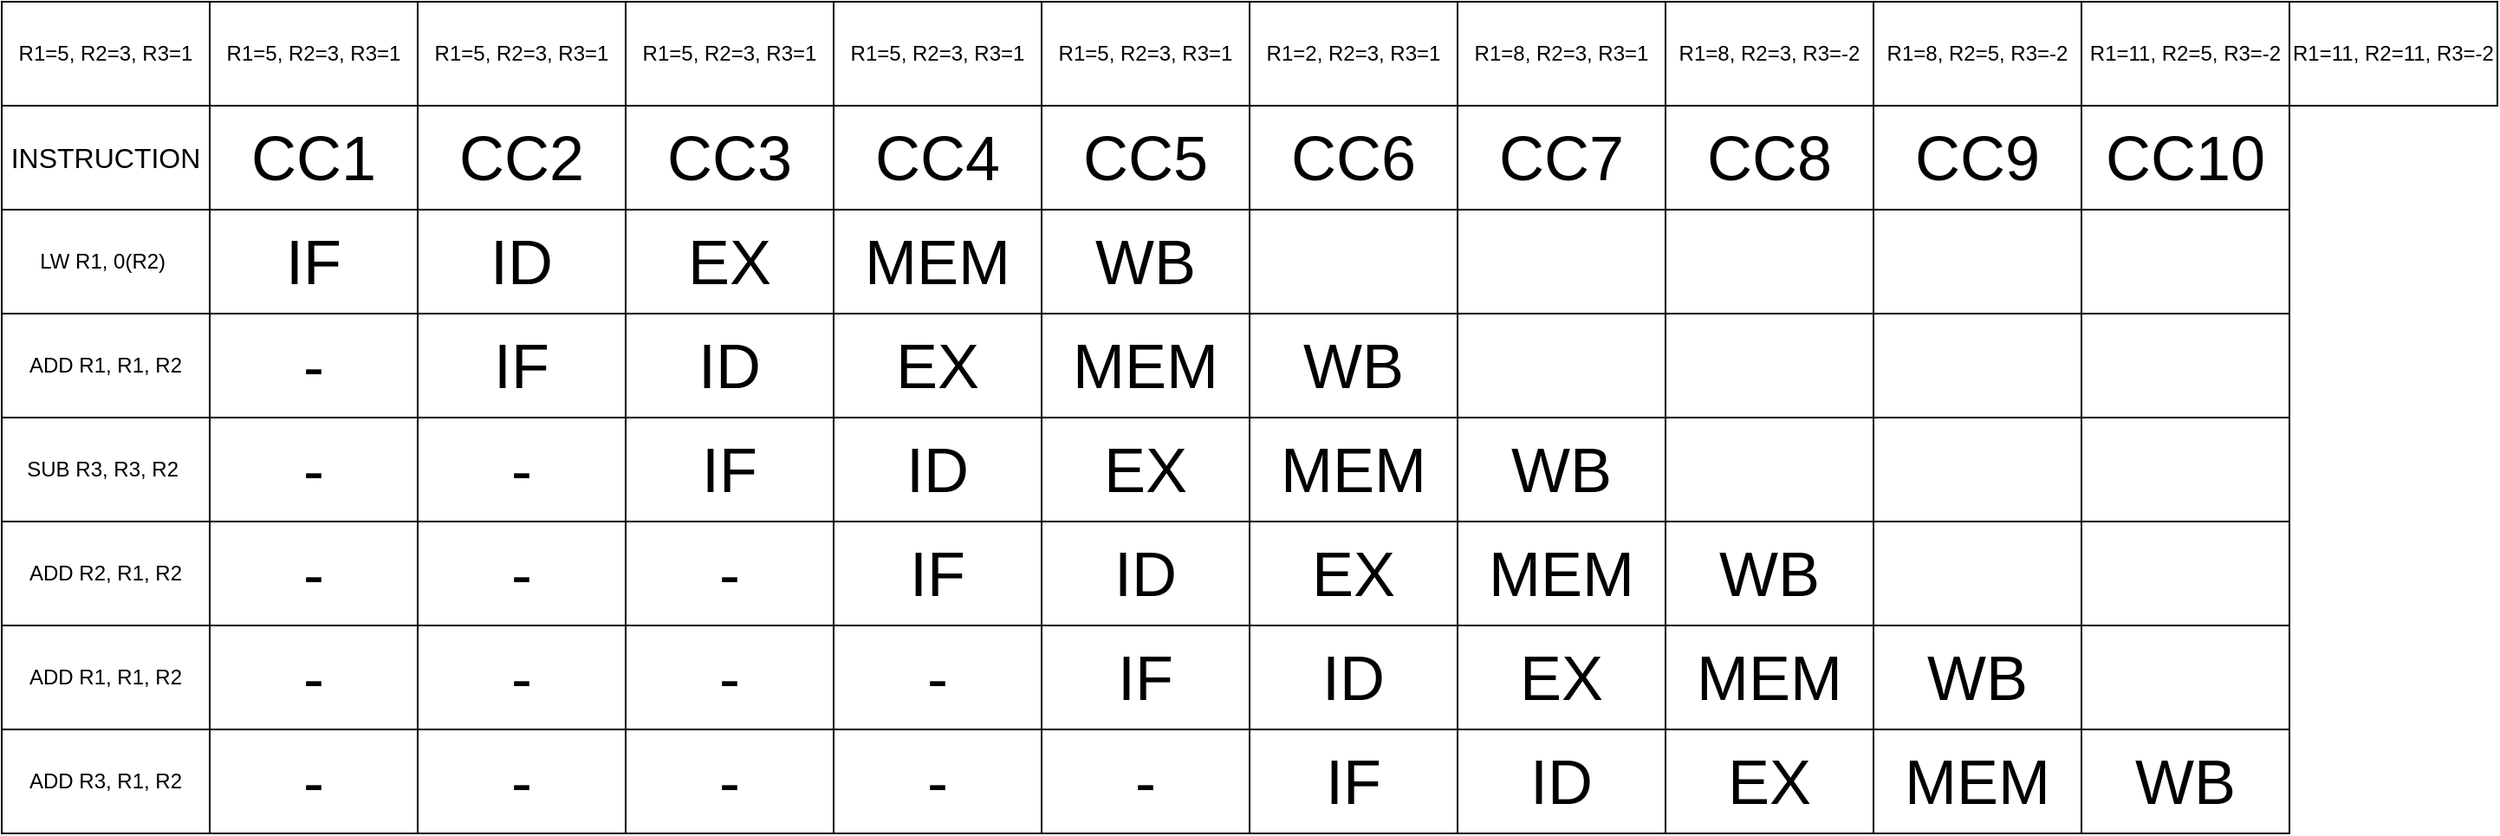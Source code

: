<mxfile>
    <diagram id="-w8lgoWKhxKqaeMC1sOl" name="Page-1">
        <mxGraphModel dx="2078" dy="1234" grid="1" gridSize="10" guides="1" tooltips="1" connect="0" arrows="1" fold="1" page="1" pageScale="1" pageWidth="827" pageHeight="1169" math="0" shadow="0">
            <root>
                <mxCell id="0"/>
                <mxCell id="1" parent="0"/>
                <mxCell id="8kWdG6IfSFevc6JksFCI-1" value="&lt;font style=&quot;font-size: 36px;&quot;&gt;IF&lt;/font&gt;" style="rounded=0;whiteSpace=wrap;html=1;" parent="1" vertex="1">
                    <mxGeometry x="100" y="220" width="120" height="60" as="geometry"/>
                </mxCell>
                <mxCell id="8kWdG6IfSFevc6JksFCI-2" value="&lt;font style=&quot;font-size: 36px;&quot;&gt;ID&lt;/font&gt;" style="rounded=0;whiteSpace=wrap;html=1;" parent="1" vertex="1">
                    <mxGeometry x="220" y="220" width="120" height="60" as="geometry"/>
                </mxCell>
                <mxCell id="8kWdG6IfSFevc6JksFCI-3" value="&lt;font style=&quot;font-size: 36px;&quot;&gt;EX&lt;/font&gt;" style="rounded=0;whiteSpace=wrap;html=1;" parent="1" vertex="1">
                    <mxGeometry x="340" y="220" width="120" height="60" as="geometry"/>
                </mxCell>
                <mxCell id="8kWdG6IfSFevc6JksFCI-4" value="&lt;font style=&quot;font-size: 36px;&quot;&gt;MEM&lt;/font&gt;" style="rounded=0;whiteSpace=wrap;html=1;" parent="1" vertex="1">
                    <mxGeometry x="460" y="220" width="120" height="60" as="geometry"/>
                </mxCell>
                <mxCell id="8kWdG6IfSFevc6JksFCI-5" value="&lt;font style=&quot;font-size: 36px;&quot;&gt;WB&lt;/font&gt;" style="rounded=0;whiteSpace=wrap;html=1;" parent="1" vertex="1">
                    <mxGeometry x="580" y="220" width="120" height="60" as="geometry"/>
                </mxCell>
                <mxCell id="8kWdG6IfSFevc6JksFCI-6" value="" style="rounded=0;whiteSpace=wrap;html=1;" parent="1" vertex="1">
                    <mxGeometry x="700" y="220" width="120" height="60" as="geometry"/>
                </mxCell>
                <mxCell id="8kWdG6IfSFevc6JksFCI-7" value="" style="rounded=0;whiteSpace=wrap;html=1;" parent="1" vertex="1">
                    <mxGeometry x="820" y="220" width="120" height="60" as="geometry"/>
                </mxCell>
                <mxCell id="8kWdG6IfSFevc6JksFCI-8" value="" style="rounded=0;whiteSpace=wrap;html=1;" parent="1" vertex="1">
                    <mxGeometry x="940" y="220" width="120" height="60" as="geometry"/>
                </mxCell>
                <mxCell id="8kWdG6IfSFevc6JksFCI-9" value="" style="rounded=0;whiteSpace=wrap;html=1;" parent="1" vertex="1">
                    <mxGeometry x="1060" y="220" width="120" height="60" as="geometry"/>
                </mxCell>
                <mxCell id="8kWdG6IfSFevc6JksFCI-10" value="" style="rounded=0;whiteSpace=wrap;html=1;" parent="1" vertex="1">
                    <mxGeometry x="1180" y="220" width="120" height="60" as="geometry"/>
                </mxCell>
                <mxCell id="8kWdG6IfSFevc6JksFCI-35" value="&lt;span style=&quot;font-size: 36px;&quot;&gt;IF&lt;/span&gt;" style="rounded=0;whiteSpace=wrap;html=1;" parent="1" vertex="1">
                    <mxGeometry x="460" y="400" width="120" height="60" as="geometry"/>
                </mxCell>
                <mxCell id="8kWdG6IfSFevc6JksFCI-36" value="&lt;span style=&quot;font-size: 36px;&quot;&gt;ID&lt;/span&gt;" style="rounded=0;whiteSpace=wrap;html=1;" parent="1" vertex="1">
                    <mxGeometry x="580" y="400" width="120" height="60" as="geometry"/>
                </mxCell>
                <mxCell id="8kWdG6IfSFevc6JksFCI-37" value="&lt;span style=&quot;font-size: 36px;&quot;&gt;EX&lt;/span&gt;" style="rounded=0;whiteSpace=wrap;html=1;" parent="1" vertex="1">
                    <mxGeometry x="700" y="400" width="120" height="60" as="geometry"/>
                </mxCell>
                <mxCell id="8kWdG6IfSFevc6JksFCI-38" value="&lt;span style=&quot;font-size: 36px;&quot;&gt;MEM&lt;/span&gt;" style="rounded=0;whiteSpace=wrap;html=1;" parent="1" vertex="1">
                    <mxGeometry x="820" y="400" width="120" height="60" as="geometry"/>
                </mxCell>
                <mxCell id="8kWdG6IfSFevc6JksFCI-39" value="&lt;span style=&quot;font-size: 36px;&quot;&gt;WB&lt;/span&gt;" style="rounded=0;whiteSpace=wrap;html=1;" parent="1" vertex="1">
                    <mxGeometry x="940" y="400" width="120" height="60" as="geometry"/>
                </mxCell>
                <mxCell id="8kWdG6IfSFevc6JksFCI-40" value="" style="rounded=0;whiteSpace=wrap;html=1;" parent="1" vertex="1">
                    <mxGeometry x="1060" y="400" width="120" height="60" as="geometry"/>
                </mxCell>
                <mxCell id="8kWdG6IfSFevc6JksFCI-41" value="" style="rounded=0;whiteSpace=wrap;html=1;" parent="1" vertex="1">
                    <mxGeometry x="1180" y="400" width="120" height="60" as="geometry"/>
                </mxCell>
                <mxCell id="8kWdG6IfSFevc6JksFCI-44" value="&lt;span style=&quot;font-size: 36px;&quot;&gt;IF&lt;/span&gt;" style="rounded=0;whiteSpace=wrap;html=1;" parent="1" vertex="1">
                    <mxGeometry x="580" y="460" width="120" height="60" as="geometry"/>
                </mxCell>
                <mxCell id="8kWdG6IfSFevc6JksFCI-45" value="&lt;span style=&quot;font-size: 36px;&quot;&gt;ID&lt;/span&gt;" style="rounded=0;whiteSpace=wrap;html=1;" parent="1" vertex="1">
                    <mxGeometry x="700" y="460" width="120" height="60" as="geometry"/>
                </mxCell>
                <mxCell id="8kWdG6IfSFevc6JksFCI-46" value="&lt;span style=&quot;font-size: 36px;&quot;&gt;EX&lt;/span&gt;" style="rounded=0;whiteSpace=wrap;html=1;" parent="1" vertex="1">
                    <mxGeometry x="820" y="460" width="120" height="60" as="geometry"/>
                </mxCell>
                <mxCell id="8kWdG6IfSFevc6JksFCI-47" value="&lt;span style=&quot;font-size: 36px;&quot;&gt;MEM&lt;/span&gt;" style="rounded=0;whiteSpace=wrap;html=1;" parent="1" vertex="1">
                    <mxGeometry x="940" y="460" width="120" height="60" as="geometry"/>
                </mxCell>
                <mxCell id="8kWdG6IfSFevc6JksFCI-48" value="&lt;span style=&quot;font-size: 36px;&quot;&gt;WB&lt;/span&gt;" style="rounded=0;whiteSpace=wrap;html=1;" parent="1" vertex="1">
                    <mxGeometry x="1060" y="460" width="120" height="60" as="geometry"/>
                </mxCell>
                <mxCell id="8kWdG6IfSFevc6JksFCI-49" value="" style="rounded=0;whiteSpace=wrap;html=1;" parent="1" vertex="1">
                    <mxGeometry x="1180" y="460" width="120" height="60" as="geometry"/>
                </mxCell>
                <mxCell id="8kWdG6IfSFevc6JksFCI-52" value="&lt;span style=&quot;font-size: 36px;&quot;&gt;IF&lt;/span&gt;" style="rounded=0;whiteSpace=wrap;html=1;" parent="1" vertex="1">
                    <mxGeometry x="700" y="520" width="120" height="60" as="geometry"/>
                </mxCell>
                <mxCell id="8kWdG6IfSFevc6JksFCI-53" value="&lt;span style=&quot;font-size: 36px;&quot;&gt;ID&lt;/span&gt;" style="rounded=0;whiteSpace=wrap;html=1;" parent="1" vertex="1">
                    <mxGeometry x="820" y="520" width="120" height="60" as="geometry"/>
                </mxCell>
                <mxCell id="8kWdG6IfSFevc6JksFCI-54" value="&lt;span style=&quot;font-size: 36px;&quot;&gt;EX&lt;/span&gt;" style="rounded=0;whiteSpace=wrap;html=1;" parent="1" vertex="1">
                    <mxGeometry x="940" y="520" width="120" height="60" as="geometry"/>
                </mxCell>
                <mxCell id="8kWdG6IfSFevc6JksFCI-55" value="&lt;span style=&quot;font-size: 36px;&quot;&gt;MEM&lt;/span&gt;" style="rounded=0;whiteSpace=wrap;html=1;" parent="1" vertex="1">
                    <mxGeometry x="1060" y="520" width="120" height="60" as="geometry"/>
                </mxCell>
                <mxCell id="8kWdG6IfSFevc6JksFCI-56" value="&lt;span style=&quot;font-size: 36px;&quot;&gt;WB&lt;/span&gt;" style="rounded=0;whiteSpace=wrap;html=1;" parent="1" vertex="1">
                    <mxGeometry x="1180" y="520" width="120" height="60" as="geometry"/>
                </mxCell>
                <mxCell id="8kWdG6IfSFevc6JksFCI-60" value="&lt;font style=&quot;font-size: 36px;&quot;&gt;-&lt;/font&gt;" style="rounded=0;whiteSpace=wrap;html=1;" parent="1" vertex="1">
                    <mxGeometry x="340" y="400" width="120" height="60" as="geometry"/>
                </mxCell>
                <mxCell id="8kWdG6IfSFevc6JksFCI-61" value="&lt;font style=&quot;font-size: 36px;&quot;&gt;-&lt;/font&gt;" style="rounded=0;whiteSpace=wrap;html=1;" parent="1" vertex="1">
                    <mxGeometry x="460" y="460" width="120" height="60" as="geometry"/>
                </mxCell>
                <mxCell id="8kWdG6IfSFevc6JksFCI-62" value="&lt;font style=&quot;font-size: 36px;&quot;&gt;-&lt;/font&gt;" style="rounded=0;whiteSpace=wrap;html=1;" parent="1" vertex="1">
                    <mxGeometry x="580" y="520" width="120" height="60" as="geometry"/>
                </mxCell>
                <mxCell id="8kWdG6IfSFevc6JksFCI-64" value="&lt;font style=&quot;font-size: 36px;&quot;&gt;-&lt;/font&gt;" style="rounded=0;whiteSpace=wrap;html=1;" parent="1" vertex="1">
                    <mxGeometry x="100" y="400" width="120" height="60" as="geometry"/>
                </mxCell>
                <mxCell id="8kWdG6IfSFevc6JksFCI-65" value="&lt;font style=&quot;font-size: 36px;&quot;&gt;-&lt;/font&gt;" style="rounded=0;whiteSpace=wrap;html=1;" parent="1" vertex="1">
                    <mxGeometry x="100" y="460" width="120" height="60" as="geometry"/>
                </mxCell>
                <mxCell id="8kWdG6IfSFevc6JksFCI-66" value="&lt;font style=&quot;font-size: 36px;&quot;&gt;-&lt;/font&gt;" style="rounded=0;whiteSpace=wrap;html=1;" parent="1" vertex="1">
                    <mxGeometry x="220" y="400" width="120" height="60" as="geometry"/>
                </mxCell>
                <mxCell id="8kWdG6IfSFevc6JksFCI-67" value="&lt;font style=&quot;font-size: 36px;&quot;&gt;-&lt;/font&gt;" style="rounded=0;whiteSpace=wrap;html=1;" parent="1" vertex="1">
                    <mxGeometry x="220" y="460" width="120" height="60" as="geometry"/>
                </mxCell>
                <mxCell id="8kWdG6IfSFevc6JksFCI-68" value="&lt;font style=&quot;font-size: 36px;&quot;&gt;-&lt;/font&gt;" style="rounded=0;whiteSpace=wrap;html=1;" parent="1" vertex="1">
                    <mxGeometry x="340" y="460" width="120" height="60" as="geometry"/>
                </mxCell>
                <mxCell id="8kWdG6IfSFevc6JksFCI-69" value="&lt;font style=&quot;font-size: 36px;&quot;&gt;-&lt;/font&gt;" style="rounded=0;whiteSpace=wrap;html=1;" parent="1" vertex="1">
                    <mxGeometry x="340" y="520" width="120" height="60" as="geometry"/>
                </mxCell>
                <mxCell id="8kWdG6IfSFevc6JksFCI-70" value="&lt;font style=&quot;font-size: 36px;&quot;&gt;-&lt;/font&gt;" style="rounded=0;whiteSpace=wrap;html=1;" parent="1" vertex="1">
                    <mxGeometry x="100" y="520" width="120" height="60" as="geometry"/>
                </mxCell>
                <mxCell id="8kWdG6IfSFevc6JksFCI-71" value="&lt;font style=&quot;font-size: 36px;&quot;&gt;-&lt;/font&gt;" style="rounded=0;whiteSpace=wrap;html=1;" parent="1" vertex="1">
                    <mxGeometry x="220" y="520" width="120" height="60" as="geometry"/>
                </mxCell>
                <mxCell id="8kWdG6IfSFevc6JksFCI-72" value="&lt;font style=&quot;font-size: 36px;&quot;&gt;-&lt;/font&gt;" style="rounded=0;whiteSpace=wrap;html=1;" parent="1" vertex="1">
                    <mxGeometry x="460" y="520" width="120" height="60" as="geometry"/>
                </mxCell>
                <mxCell id="8kWdG6IfSFevc6JksFCI-73" value="&lt;span style=&quot;font-size: 36px;&quot;&gt;CC7&lt;/span&gt;" style="rounded=0;whiteSpace=wrap;html=1;" parent="1" vertex="1">
                    <mxGeometry x="820" y="160" width="120" height="60" as="geometry"/>
                </mxCell>
                <mxCell id="8kWdG6IfSFevc6JksFCI-74" value="&lt;span style=&quot;font-size: 36px;&quot;&gt;CC8&lt;/span&gt;" style="rounded=0;whiteSpace=wrap;html=1;" parent="1" vertex="1">
                    <mxGeometry x="940" y="160" width="120" height="60" as="geometry"/>
                </mxCell>
                <mxCell id="8kWdG6IfSFevc6JksFCI-75" value="&lt;span style=&quot;font-size: 36px;&quot;&gt;CC9&lt;br&gt;&lt;/span&gt;" style="rounded=0;whiteSpace=wrap;html=1;" parent="1" vertex="1">
                    <mxGeometry x="1060" y="160" width="120" height="60" as="geometry"/>
                </mxCell>
                <mxCell id="8kWdG6IfSFevc6JksFCI-76" value="&lt;span style=&quot;font-size: 36px;&quot;&gt;CC10&lt;/span&gt;" style="rounded=0;whiteSpace=wrap;html=1;" parent="1" vertex="1">
                    <mxGeometry x="1180" y="160" width="120" height="60" as="geometry"/>
                </mxCell>
                <mxCell id="8kWdG6IfSFevc6JksFCI-79" value="&lt;font style=&quot;font-size: 36px;&quot;&gt;CC6&lt;/font&gt;" style="rounded=0;whiteSpace=wrap;html=1;" parent="1" vertex="1">
                    <mxGeometry x="700" y="160" width="120" height="60" as="geometry"/>
                </mxCell>
                <mxCell id="8kWdG6IfSFevc6JksFCI-80" value="&lt;font style=&quot;font-size: 36px;&quot;&gt;CC1&lt;/font&gt;" style="rounded=0;whiteSpace=wrap;html=1;" parent="1" vertex="1">
                    <mxGeometry x="100" y="160" width="120" height="60" as="geometry"/>
                </mxCell>
                <mxCell id="8kWdG6IfSFevc6JksFCI-81" value="&lt;font style=&quot;font-size: 36px;&quot;&gt;CC2&lt;/font&gt;" style="rounded=0;whiteSpace=wrap;html=1;" parent="1" vertex="1">
                    <mxGeometry x="220" y="160" width="120" height="60" as="geometry"/>
                </mxCell>
                <mxCell id="8kWdG6IfSFevc6JksFCI-82" value="&lt;font style=&quot;font-size: 36px;&quot;&gt;CC4&lt;/font&gt;" style="rounded=0;whiteSpace=wrap;html=1;" parent="1" vertex="1">
                    <mxGeometry x="460" y="160" width="120" height="60" as="geometry"/>
                </mxCell>
                <mxCell id="8kWdG6IfSFevc6JksFCI-83" value="&lt;font style=&quot;font-size: 36px;&quot;&gt;CC3&lt;/font&gt;" style="rounded=0;whiteSpace=wrap;html=1;" parent="1" vertex="1">
                    <mxGeometry x="340" y="160" width="120" height="60" as="geometry"/>
                </mxCell>
                <mxCell id="8kWdG6IfSFevc6JksFCI-84" value="&lt;font style=&quot;font-size: 36px;&quot;&gt;CC5&lt;/font&gt;" style="rounded=0;whiteSpace=wrap;html=1;" parent="1" vertex="1">
                    <mxGeometry x="580" y="160" width="120" height="60" as="geometry"/>
                </mxCell>
                <mxCell id="8kWdG6IfSFevc6JksFCI-85" value="LW R1, 0(R2)&amp;nbsp;" style="rounded=0;whiteSpace=wrap;html=1;" parent="1" vertex="1">
                    <mxGeometry x="-20" y="220" width="120" height="60" as="geometry"/>
                </mxCell>
                <mxCell id="8kWdG6IfSFevc6JksFCI-88" value="ADD R2, R1, R2" style="rounded=0;whiteSpace=wrap;html=1;" parent="1" vertex="1">
                    <mxGeometry x="-20" y="400" width="120" height="60" as="geometry"/>
                </mxCell>
                <mxCell id="8kWdG6IfSFevc6JksFCI-89" value="ADD R1, R1, R2" style="rounded=0;whiteSpace=wrap;html=1;" parent="1" vertex="1">
                    <mxGeometry x="-20" y="460" width="120" height="60" as="geometry"/>
                </mxCell>
                <mxCell id="8kWdG6IfSFevc6JksFCI-90" value="ADD R3, R1, R2" style="rounded=0;whiteSpace=wrap;html=1;" parent="1" vertex="1">
                    <mxGeometry x="-20" y="520" width="120" height="60" as="geometry"/>
                </mxCell>
                <mxCell id="8kWdG6IfSFevc6JksFCI-91" value="&lt;font size=&quot;3&quot;&gt;INSTRUCTION&lt;/font&gt;" style="rounded=0;whiteSpace=wrap;html=1;" parent="1" vertex="1">
                    <mxGeometry x="-20" y="160" width="120" height="60" as="geometry"/>
                </mxCell>
                <mxCell id="8kWdG6IfSFevc6JksFCI-96" value="&lt;font style=&quot;font-size: 36px;&quot;&gt;-&lt;/font&gt;" style="rounded=0;whiteSpace=wrap;html=1;" parent="1" vertex="1">
                    <mxGeometry x="100" y="340" width="120" height="60" as="geometry"/>
                </mxCell>
                <mxCell id="8kWdG6IfSFevc6JksFCI-97" value="&lt;span style=&quot;font-size: 36px;&quot;&gt;-&lt;/span&gt;" style="rounded=0;whiteSpace=wrap;html=1;" parent="1" vertex="1">
                    <mxGeometry x="220" y="340" width="120" height="60" as="geometry"/>
                </mxCell>
                <mxCell id="8kWdG6IfSFevc6JksFCI-98" value="&lt;span style=&quot;font-size: 36px;&quot;&gt;IF&lt;/span&gt;" style="rounded=0;whiteSpace=wrap;html=1;" parent="1" vertex="1">
                    <mxGeometry x="340" y="340" width="120" height="60" as="geometry"/>
                </mxCell>
                <mxCell id="8kWdG6IfSFevc6JksFCI-99" value="&lt;span style=&quot;font-size: 36px;&quot;&gt;ID&lt;/span&gt;" style="rounded=0;whiteSpace=wrap;html=1;" parent="1" vertex="1">
                    <mxGeometry x="460" y="340" width="120" height="60" as="geometry"/>
                </mxCell>
                <mxCell id="8kWdG6IfSFevc6JksFCI-100" value="&lt;span style=&quot;font-size: 36px;&quot;&gt;EX&lt;/span&gt;" style="rounded=0;whiteSpace=wrap;html=1;" parent="1" vertex="1">
                    <mxGeometry x="580" y="340" width="120" height="60" as="geometry"/>
                </mxCell>
                <mxCell id="8kWdG6IfSFevc6JksFCI-101" value="&lt;span style=&quot;font-size: 36px;&quot;&gt;MEM&lt;/span&gt;" style="rounded=0;whiteSpace=wrap;html=1;" parent="1" vertex="1">
                    <mxGeometry x="700" y="340" width="120" height="60" as="geometry"/>
                </mxCell>
                <mxCell id="8kWdG6IfSFevc6JksFCI-102" value="&lt;span style=&quot;font-size: 36px;&quot;&gt;WB&lt;/span&gt;" style="rounded=0;whiteSpace=wrap;html=1;" parent="1" vertex="1">
                    <mxGeometry x="820" y="340" width="120" height="60" as="geometry"/>
                </mxCell>
                <mxCell id="8kWdG6IfSFevc6JksFCI-103" value="" style="rounded=0;whiteSpace=wrap;html=1;" parent="1" vertex="1">
                    <mxGeometry x="940" y="340" width="120" height="60" as="geometry"/>
                </mxCell>
                <mxCell id="8kWdG6IfSFevc6JksFCI-104" value="" style="rounded=0;whiteSpace=wrap;html=1;" parent="1" vertex="1">
                    <mxGeometry x="1060" y="340" width="120" height="60" as="geometry"/>
                </mxCell>
                <mxCell id="8kWdG6IfSFevc6JksFCI-105" value="" style="rounded=0;whiteSpace=wrap;html=1;" parent="1" vertex="1">
                    <mxGeometry x="1180" y="340" width="120" height="60" as="geometry"/>
                </mxCell>
                <mxCell id="8kWdG6IfSFevc6JksFCI-108" value="SUB R3, R3, R2&amp;nbsp;" style="rounded=0;whiteSpace=wrap;html=1;" parent="1" vertex="1">
                    <mxGeometry x="-20" y="340" width="120" height="60" as="geometry"/>
                </mxCell>
                <mxCell id="8kWdG6IfSFevc6JksFCI-109" value="&lt;span style=&quot;font-size: 36px;&quot;&gt;ID&lt;/span&gt;" style="rounded=0;whiteSpace=wrap;html=1;" parent="1" vertex="1">
                    <mxGeometry x="340" y="280" width="120" height="60" as="geometry"/>
                </mxCell>
                <mxCell id="8kWdG6IfSFevc6JksFCI-110" value="&lt;span style=&quot;font-size: 36px;&quot;&gt;EX&lt;/span&gt;" style="rounded=0;whiteSpace=wrap;html=1;" parent="1" vertex="1">
                    <mxGeometry x="460" y="280" width="120" height="60" as="geometry"/>
                </mxCell>
                <mxCell id="8kWdG6IfSFevc6JksFCI-112" value="&lt;span style=&quot;font-size: 36px;&quot;&gt;MEM&lt;/span&gt;" style="rounded=0;whiteSpace=wrap;html=1;" parent="1" vertex="1">
                    <mxGeometry x="580" y="280" width="120" height="60" as="geometry"/>
                </mxCell>
                <mxCell id="8kWdG6IfSFevc6JksFCI-113" value="&lt;span style=&quot;font-size: 36px;&quot;&gt;WB&lt;/span&gt;" style="rounded=0;whiteSpace=wrap;html=1;" parent="1" vertex="1">
                    <mxGeometry x="700" y="280" width="120" height="60" as="geometry"/>
                </mxCell>
                <mxCell id="8kWdG6IfSFevc6JksFCI-114" value="" style="rounded=0;whiteSpace=wrap;html=1;" parent="1" vertex="1">
                    <mxGeometry x="820" y="280" width="120" height="60" as="geometry"/>
                </mxCell>
                <mxCell id="8kWdG6IfSFevc6JksFCI-115" value="" style="rounded=0;whiteSpace=wrap;html=1;" parent="1" vertex="1">
                    <mxGeometry x="1060" y="280" width="120" height="60" as="geometry"/>
                </mxCell>
                <mxCell id="8kWdG6IfSFevc6JksFCI-116" value="" style="rounded=0;whiteSpace=wrap;html=1;" parent="1" vertex="1">
                    <mxGeometry x="1180" y="280" width="120" height="60" as="geometry"/>
                </mxCell>
                <mxCell id="8kWdG6IfSFevc6JksFCI-119" value="&lt;span style=&quot;font-size: 36px;&quot;&gt;IF&lt;/span&gt;" style="rounded=0;whiteSpace=wrap;html=1;" parent="1" vertex="1">
                    <mxGeometry x="220" y="280" width="120" height="60" as="geometry"/>
                </mxCell>
                <mxCell id="8kWdG6IfSFevc6JksFCI-120" value="&lt;font style=&quot;font-size: 36px;&quot;&gt;-&lt;/font&gt;" style="rounded=0;whiteSpace=wrap;html=1;" parent="1" vertex="1">
                    <mxGeometry x="100" y="280" width="120" height="60" as="geometry"/>
                </mxCell>
                <mxCell id="8kWdG6IfSFevc6JksFCI-121" value="ADD R1, R1, R2" style="rounded=0;whiteSpace=wrap;html=1;" parent="1" vertex="1">
                    <mxGeometry x="-20" y="280" width="120" height="60" as="geometry"/>
                </mxCell>
                <mxCell id="8kWdG6IfSFevc6JksFCI-122" value="" style="rounded=0;whiteSpace=wrap;html=1;" parent="1" vertex="1">
                    <mxGeometry x="940" y="280" width="120" height="60" as="geometry"/>
                </mxCell>
                <mxCell id="2" value="R1=5, R2=3, R3=1" style="rounded=0;whiteSpace=wrap;html=1;" vertex="1" parent="1">
                    <mxGeometry x="-20" y="100" width="120" height="60" as="geometry"/>
                </mxCell>
                <mxCell id="3" value="R1=5, R2=3, R3=1" style="rounded=0;whiteSpace=wrap;html=1;" vertex="1" parent="1">
                    <mxGeometry x="100" y="100" width="120" height="60" as="geometry"/>
                </mxCell>
                <mxCell id="4" value="R1=5, R2=3, R3=1" style="rounded=0;whiteSpace=wrap;html=1;" vertex="1" parent="1">
                    <mxGeometry x="220" y="100" width="120" height="60" as="geometry"/>
                </mxCell>
                <mxCell id="5" value="R1=5, R2=3, R3=1" style="rounded=0;whiteSpace=wrap;html=1;" vertex="1" parent="1">
                    <mxGeometry x="340" y="100" width="120" height="60" as="geometry"/>
                </mxCell>
                <mxCell id="6" value="R1=5, R2=3, R3=1" style="rounded=0;whiteSpace=wrap;html=1;" vertex="1" parent="1">
                    <mxGeometry x="460" y="100" width="120" height="60" as="geometry"/>
                </mxCell>
                <mxCell id="7" value="R1=5, R2=3, R3=1" style="rounded=0;whiteSpace=wrap;html=1;" vertex="1" parent="1">
                    <mxGeometry x="580" y="100" width="120" height="60" as="geometry"/>
                </mxCell>
                <mxCell id="8" value="R1=2, R2=3, R3=1" style="rounded=0;whiteSpace=wrap;html=1;" vertex="1" parent="1">
                    <mxGeometry x="700" y="100" width="120" height="60" as="geometry"/>
                </mxCell>
                <mxCell id="9" value="R1=8, R2=3, R3=1" style="rounded=0;whiteSpace=wrap;html=1;" vertex="1" parent="1">
                    <mxGeometry x="820" y="100" width="120" height="60" as="geometry"/>
                </mxCell>
                <mxCell id="10" value="R1=8, R2=3, R3=-2" style="rounded=0;whiteSpace=wrap;html=1;" vertex="1" parent="1">
                    <mxGeometry x="940" y="100" width="120" height="60" as="geometry"/>
                </mxCell>
                <mxCell id="11" value="&lt;span&gt;R1=8, R2=5, R3=-2&lt;/span&gt;" style="rounded=0;whiteSpace=wrap;html=1;" vertex="1" parent="1">
                    <mxGeometry x="1060" y="100" width="120" height="60" as="geometry"/>
                </mxCell>
                <mxCell id="12" value="&lt;span&gt;R1=11, R2=5, R3=-2&lt;/span&gt;" style="rounded=0;whiteSpace=wrap;html=1;" vertex="1" parent="1">
                    <mxGeometry x="1180" y="100" width="120" height="60" as="geometry"/>
                </mxCell>
                <mxCell id="14" value="&lt;span&gt;R1=11, R2=11, R3=-2&lt;/span&gt;" style="rounded=0;whiteSpace=wrap;html=1;" vertex="1" parent="1">
                    <mxGeometry x="1300" y="100" width="120" height="60" as="geometry"/>
                </mxCell>
            </root>
        </mxGraphModel>
    </diagram>
</mxfile>